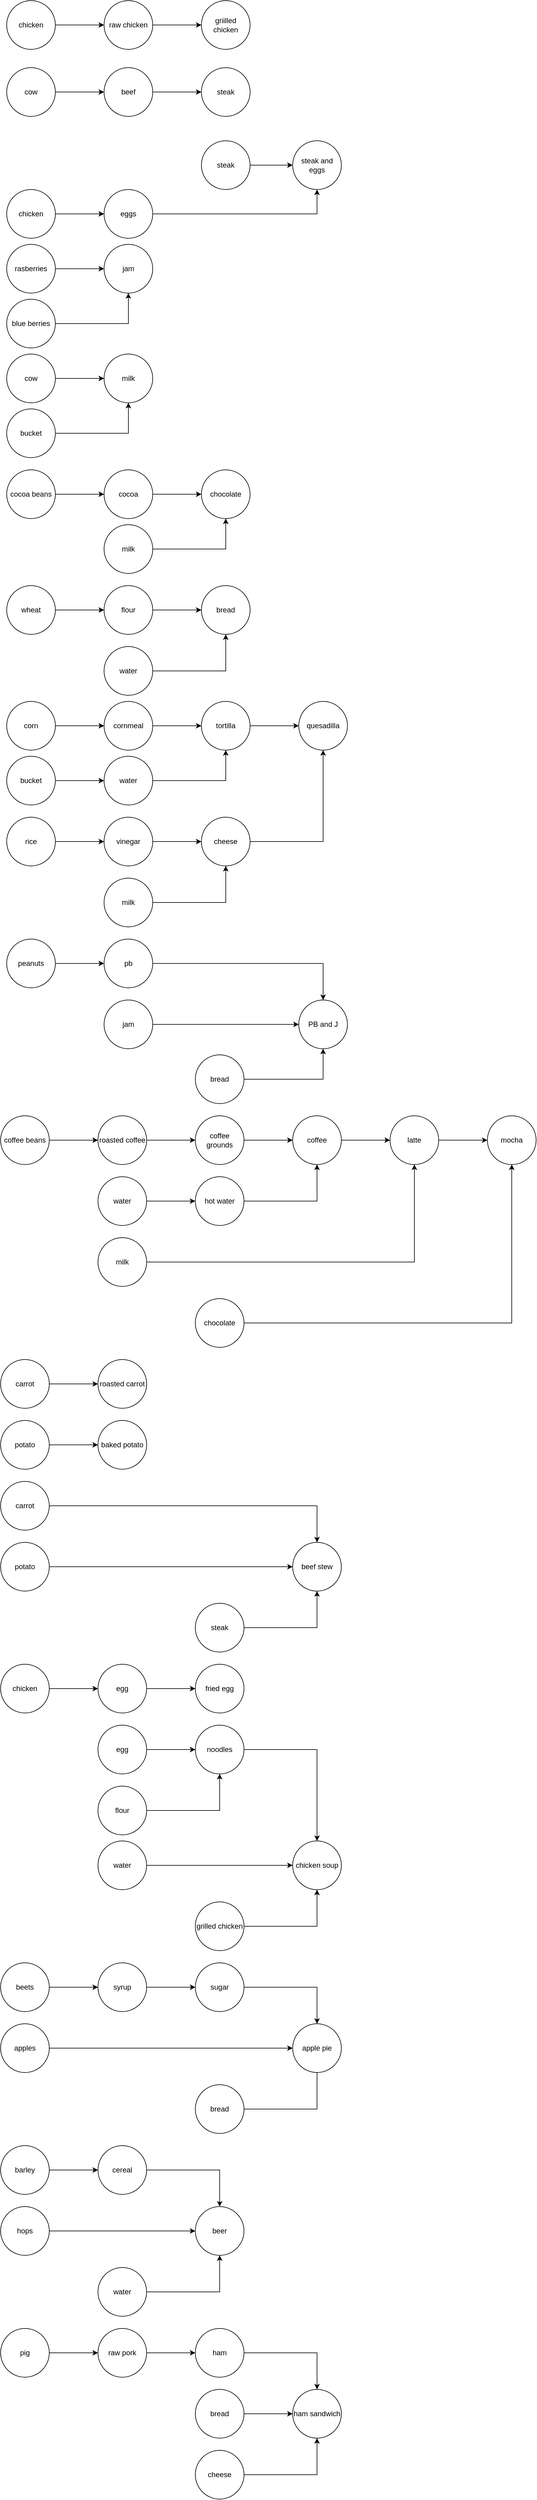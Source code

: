 <mxfile version="15.9.4" type="device"><diagram id="kgpKYQtTHZ0yAKxKKP6v" name="Page-1"><mxGraphModel dx="1422" dy="832" grid="1" gridSize="10" guides="1" tooltips="1" connect="1" arrows="1" fold="1" page="1" pageScale="1" pageWidth="900" pageHeight="1600" math="0" shadow="0"><root><mxCell id="0"/><mxCell id="1" parent="0"/><mxCell id="owweJQKk5dza1jSLII3U-108" value="" style="edgeStyle=none;rounded=0;orthogonalLoop=1;jettySize=auto;html=1;" edge="1" parent="1" source="owweJQKk5dza1jSLII3U-106" target="owweJQKk5dza1jSLII3U-107"><mxGeometry relative="1" as="geometry"/></mxCell><mxCell id="owweJQKk5dza1jSLII3U-106" value="raw chicken" style="ellipse;whiteSpace=wrap;html=1;aspect=fixed;" vertex="1" parent="1"><mxGeometry x="170" y="10" width="80" height="80" as="geometry"/></mxCell><mxCell id="owweJQKk5dza1jSLII3U-107" value="griilled chicken" style="ellipse;whiteSpace=wrap;html=1;aspect=fixed;" vertex="1" parent="1"><mxGeometry x="330" y="10" width="80" height="80" as="geometry"/></mxCell><mxCell id="owweJQKk5dza1jSLII3U-115" value="" style="edgeStyle=none;rounded=0;orthogonalLoop=1;jettySize=auto;html=1;" edge="1" parent="1" source="owweJQKk5dza1jSLII3U-111" target="owweJQKk5dza1jSLII3U-106"><mxGeometry relative="1" as="geometry"/></mxCell><mxCell id="owweJQKk5dza1jSLII3U-111" value="chicken" style="ellipse;whiteSpace=wrap;html=1;aspect=fixed;" vertex="1" parent="1"><mxGeometry x="10" y="10" width="80" height="80" as="geometry"/></mxCell><mxCell id="owweJQKk5dza1jSLII3U-116" value="" style="edgeStyle=none;rounded=0;orthogonalLoop=1;jettySize=auto;html=1;" edge="1" parent="1" source="owweJQKk5dza1jSLII3U-117" target="owweJQKk5dza1jSLII3U-118"><mxGeometry relative="1" as="geometry"/></mxCell><mxCell id="owweJQKk5dza1jSLII3U-117" value="beef" style="ellipse;whiteSpace=wrap;html=1;aspect=fixed;" vertex="1" parent="1"><mxGeometry x="170" y="120" width="80" height="80" as="geometry"/></mxCell><mxCell id="owweJQKk5dza1jSLII3U-118" value="steak" style="ellipse;whiteSpace=wrap;html=1;aspect=fixed;" vertex="1" parent="1"><mxGeometry x="330" y="120" width="80" height="80" as="geometry"/></mxCell><mxCell id="owweJQKk5dza1jSLII3U-119" value="" style="edgeStyle=none;rounded=0;orthogonalLoop=1;jettySize=auto;html=1;" edge="1" parent="1" source="owweJQKk5dza1jSLII3U-120" target="owweJQKk5dza1jSLII3U-117"><mxGeometry relative="1" as="geometry"/></mxCell><mxCell id="owweJQKk5dza1jSLII3U-120" value="cow" style="ellipse;whiteSpace=wrap;html=1;aspect=fixed;" vertex="1" parent="1"><mxGeometry x="10" y="120" width="80" height="80" as="geometry"/></mxCell><mxCell id="owweJQKk5dza1jSLII3U-124" value="" style="edgeStyle=none;rounded=0;orthogonalLoop=1;jettySize=auto;html=1;" edge="1" parent="1" source="owweJQKk5dza1jSLII3U-121" target="owweJQKk5dza1jSLII3U-123"><mxGeometry relative="1" as="geometry"/></mxCell><mxCell id="owweJQKk5dza1jSLII3U-121" value="steak" style="ellipse;whiteSpace=wrap;html=1;aspect=fixed;" vertex="1" parent="1"><mxGeometry x="330" y="240" width="80" height="80" as="geometry"/></mxCell><mxCell id="owweJQKk5dza1jSLII3U-123" value="steak and eggs" style="ellipse;whiteSpace=wrap;html=1;aspect=fixed;" vertex="1" parent="1"><mxGeometry x="480" y="240" width="80" height="80" as="geometry"/></mxCell><mxCell id="owweJQKk5dza1jSLII3U-127" value="" style="edgeStyle=none;rounded=0;orthogonalLoop=1;jettySize=auto;html=1;" edge="1" parent="1" source="owweJQKk5dza1jSLII3U-125" target="owweJQKk5dza1jSLII3U-126"><mxGeometry relative="1" as="geometry"/></mxCell><mxCell id="owweJQKk5dza1jSLII3U-125" value="chicken" style="ellipse;whiteSpace=wrap;html=1;aspect=fixed;" vertex="1" parent="1"><mxGeometry x="10" y="320" width="80" height="80" as="geometry"/></mxCell><mxCell id="owweJQKk5dza1jSLII3U-129" style="edgeStyle=none;rounded=0;orthogonalLoop=1;jettySize=auto;html=1;entryX=0.5;entryY=1;entryDx=0;entryDy=0;" edge="1" parent="1" source="owweJQKk5dza1jSLII3U-126" target="owweJQKk5dza1jSLII3U-123"><mxGeometry relative="1" as="geometry"><Array as="points"><mxPoint x="520" y="360"/></Array></mxGeometry></mxCell><mxCell id="owweJQKk5dza1jSLII3U-126" value="eggs" style="ellipse;whiteSpace=wrap;html=1;aspect=fixed;" vertex="1" parent="1"><mxGeometry x="170" y="320" width="80" height="80" as="geometry"/></mxCell><mxCell id="owweJQKk5dza1jSLII3U-135" value="" style="edgeStyle=none;rounded=0;orthogonalLoop=1;jettySize=auto;html=1;" edge="1" parent="1" source="owweJQKk5dza1jSLII3U-130" target="owweJQKk5dza1jSLII3U-134"><mxGeometry relative="1" as="geometry"/></mxCell><mxCell id="owweJQKk5dza1jSLII3U-130" value="rasberries" style="ellipse;whiteSpace=wrap;html=1;aspect=fixed;" vertex="1" parent="1"><mxGeometry x="10" y="410" width="80" height="80" as="geometry"/></mxCell><mxCell id="owweJQKk5dza1jSLII3U-136" style="edgeStyle=orthogonalEdgeStyle;rounded=0;orthogonalLoop=1;jettySize=auto;html=1;exitX=1;exitY=0.5;exitDx=0;exitDy=0;entryX=0.5;entryY=1;entryDx=0;entryDy=0;" edge="1" parent="1" source="owweJQKk5dza1jSLII3U-132" target="owweJQKk5dza1jSLII3U-134"><mxGeometry relative="1" as="geometry"/></mxCell><mxCell id="owweJQKk5dza1jSLII3U-132" value="blue berries" style="ellipse;whiteSpace=wrap;html=1;aspect=fixed;" vertex="1" parent="1"><mxGeometry x="10" y="500" width="80" height="80" as="geometry"/></mxCell><mxCell id="owweJQKk5dza1jSLII3U-134" value="jam" style="ellipse;whiteSpace=wrap;html=1;aspect=fixed;" vertex="1" parent="1"><mxGeometry x="170" y="410" width="80" height="80" as="geometry"/></mxCell><mxCell id="owweJQKk5dza1jSLII3U-140" value="" style="edgeStyle=orthogonalEdgeStyle;rounded=0;orthogonalLoop=1;jettySize=auto;html=1;" edge="1" parent="1" source="owweJQKk5dza1jSLII3U-138" target="owweJQKk5dza1jSLII3U-139"><mxGeometry relative="1" as="geometry"/></mxCell><mxCell id="owweJQKk5dza1jSLII3U-138" value="cow" style="ellipse;whiteSpace=wrap;html=1;aspect=fixed;" vertex="1" parent="1"><mxGeometry x="10" y="590" width="80" height="80" as="geometry"/></mxCell><mxCell id="owweJQKk5dza1jSLII3U-139" value="milk" style="ellipse;whiteSpace=wrap;html=1;aspect=fixed;" vertex="1" parent="1"><mxGeometry x="170" y="590" width="80" height="80" as="geometry"/></mxCell><mxCell id="owweJQKk5dza1jSLII3U-142" style="edgeStyle=orthogonalEdgeStyle;rounded=0;orthogonalLoop=1;jettySize=auto;html=1;entryX=0.5;entryY=1;entryDx=0;entryDy=0;" edge="1" parent="1" source="owweJQKk5dza1jSLII3U-141" target="owweJQKk5dza1jSLII3U-139"><mxGeometry relative="1" as="geometry"/></mxCell><mxCell id="owweJQKk5dza1jSLII3U-141" value="bucket" style="ellipse;whiteSpace=wrap;html=1;aspect=fixed;" vertex="1" parent="1"><mxGeometry x="10" y="680" width="80" height="80" as="geometry"/></mxCell><mxCell id="owweJQKk5dza1jSLII3U-147" value="" style="edgeStyle=orthogonalEdgeStyle;rounded=0;orthogonalLoop=1;jettySize=auto;html=1;" edge="1" parent="1" source="owweJQKk5dza1jSLII3U-143" target="owweJQKk5dza1jSLII3U-146"><mxGeometry relative="1" as="geometry"/></mxCell><mxCell id="owweJQKk5dza1jSLII3U-143" value="cocoa beans" style="ellipse;whiteSpace=wrap;html=1;aspect=fixed;" vertex="1" parent="1"><mxGeometry x="10" y="780" width="80" height="80" as="geometry"/></mxCell><mxCell id="owweJQKk5dza1jSLII3U-151" value="" style="edgeStyle=orthogonalEdgeStyle;rounded=0;orthogonalLoop=1;jettySize=auto;html=1;" edge="1" parent="1" source="owweJQKk5dza1jSLII3U-146" target="owweJQKk5dza1jSLII3U-150"><mxGeometry relative="1" as="geometry"/></mxCell><mxCell id="owweJQKk5dza1jSLII3U-146" value="cocoa" style="ellipse;whiteSpace=wrap;html=1;aspect=fixed;" vertex="1" parent="1"><mxGeometry x="170" y="780" width="80" height="80" as="geometry"/></mxCell><mxCell id="owweJQKk5dza1jSLII3U-152" style="edgeStyle=orthogonalEdgeStyle;rounded=0;orthogonalLoop=1;jettySize=auto;html=1;exitX=1;exitY=0.5;exitDx=0;exitDy=0;entryX=0.5;entryY=1;entryDx=0;entryDy=0;" edge="1" parent="1" source="owweJQKk5dza1jSLII3U-148" target="owweJQKk5dza1jSLII3U-150"><mxGeometry relative="1" as="geometry"/></mxCell><mxCell id="owweJQKk5dza1jSLII3U-148" value="milk" style="ellipse;whiteSpace=wrap;html=1;aspect=fixed;" vertex="1" parent="1"><mxGeometry x="170" y="870" width="80" height="80" as="geometry"/></mxCell><mxCell id="owweJQKk5dza1jSLII3U-150" value="chocolate" style="ellipse;whiteSpace=wrap;html=1;aspect=fixed;" vertex="1" parent="1"><mxGeometry x="330" y="780" width="80" height="80" as="geometry"/></mxCell><mxCell id="owweJQKk5dza1jSLII3U-156" value="" style="edgeStyle=orthogonalEdgeStyle;rounded=0;orthogonalLoop=1;jettySize=auto;html=1;" edge="1" parent="1" source="owweJQKk5dza1jSLII3U-153" target="owweJQKk5dza1jSLII3U-155"><mxGeometry relative="1" as="geometry"/></mxCell><mxCell id="owweJQKk5dza1jSLII3U-153" value="wheat" style="ellipse;whiteSpace=wrap;html=1;aspect=fixed;" vertex="1" parent="1"><mxGeometry x="10" y="970" width="80" height="80" as="geometry"/></mxCell><mxCell id="owweJQKk5dza1jSLII3U-161" value="" style="edgeStyle=orthogonalEdgeStyle;rounded=0;orthogonalLoop=1;jettySize=auto;html=1;" edge="1" parent="1" source="owweJQKk5dza1jSLII3U-155" target="owweJQKk5dza1jSLII3U-160"><mxGeometry relative="1" as="geometry"/></mxCell><mxCell id="owweJQKk5dza1jSLII3U-155" value="flour" style="ellipse;whiteSpace=wrap;html=1;aspect=fixed;" vertex="1" parent="1"><mxGeometry x="170" y="970" width="80" height="80" as="geometry"/></mxCell><mxCell id="owweJQKk5dza1jSLII3U-163" value="" style="edgeStyle=orthogonalEdgeStyle;rounded=0;orthogonalLoop=1;jettySize=auto;html=1;" edge="1" parent="1" source="owweJQKk5dza1jSLII3U-157" target="owweJQKk5dza1jSLII3U-160"><mxGeometry relative="1" as="geometry"><mxPoint x="330" y="1110" as="targetPoint"/></mxGeometry></mxCell><mxCell id="owweJQKk5dza1jSLII3U-157" value="water" style="ellipse;whiteSpace=wrap;html=1;aspect=fixed;" vertex="1" parent="1"><mxGeometry x="170" y="1070" width="80" height="80" as="geometry"/></mxCell><mxCell id="owweJQKk5dza1jSLII3U-160" value="bread" style="ellipse;whiteSpace=wrap;html=1;aspect=fixed;" vertex="1" parent="1"><mxGeometry x="330" y="970" width="80" height="80" as="geometry"/></mxCell><mxCell id="owweJQKk5dza1jSLII3U-167" value="" style="edgeStyle=orthogonalEdgeStyle;rounded=0;orthogonalLoop=1;jettySize=auto;html=1;" edge="1" parent="1" source="owweJQKk5dza1jSLII3U-164" target="owweJQKk5dza1jSLII3U-166"><mxGeometry relative="1" as="geometry"/></mxCell><mxCell id="owweJQKk5dza1jSLII3U-164" value="corn" style="ellipse;whiteSpace=wrap;html=1;aspect=fixed;" vertex="1" parent="1"><mxGeometry x="10" y="1160" width="80" height="80" as="geometry"/></mxCell><mxCell id="owweJQKk5dza1jSLII3U-170" value="" style="edgeStyle=orthogonalEdgeStyle;rounded=0;orthogonalLoop=1;jettySize=auto;html=1;" edge="1" parent="1" source="owweJQKk5dza1jSLII3U-166" target="owweJQKk5dza1jSLII3U-169"><mxGeometry relative="1" as="geometry"/></mxCell><mxCell id="owweJQKk5dza1jSLII3U-166" value="cornmeal" style="ellipse;whiteSpace=wrap;html=1;aspect=fixed;" vertex="1" parent="1"><mxGeometry x="170" y="1160" width="80" height="80" as="geometry"/></mxCell><mxCell id="owweJQKk5dza1jSLII3U-171" style="edgeStyle=orthogonalEdgeStyle;rounded=0;orthogonalLoop=1;jettySize=auto;html=1;entryX=0.5;entryY=1;entryDx=0;entryDy=0;" edge="1" parent="1" source="owweJQKk5dza1jSLII3U-168" target="owweJQKk5dza1jSLII3U-169"><mxGeometry relative="1" as="geometry"/></mxCell><mxCell id="owweJQKk5dza1jSLII3U-168" value="water" style="ellipse;whiteSpace=wrap;html=1;aspect=fixed;" vertex="1" parent="1"><mxGeometry x="170" y="1250" width="80" height="80" as="geometry"/></mxCell><mxCell id="owweJQKk5dza1jSLII3U-186" value="" style="edgeStyle=orthogonalEdgeStyle;rounded=0;orthogonalLoop=1;jettySize=auto;html=1;" edge="1" parent="1" source="owweJQKk5dza1jSLII3U-169" target="owweJQKk5dza1jSLII3U-185"><mxGeometry relative="1" as="geometry"/></mxCell><mxCell id="owweJQKk5dza1jSLII3U-169" value="tortilla" style="ellipse;whiteSpace=wrap;html=1;aspect=fixed;" vertex="1" parent="1"><mxGeometry x="330" y="1160" width="80" height="80" as="geometry"/></mxCell><mxCell id="owweJQKk5dza1jSLII3U-174" value="" style="edgeStyle=orthogonalEdgeStyle;rounded=0;orthogonalLoop=1;jettySize=auto;html=1;" edge="1" parent="1" source="owweJQKk5dza1jSLII3U-172"><mxGeometry relative="1" as="geometry"><mxPoint x="170" y="1290" as="targetPoint"/></mxGeometry></mxCell><mxCell id="owweJQKk5dza1jSLII3U-172" value="bucket" style="ellipse;whiteSpace=wrap;html=1;aspect=fixed;" vertex="1" parent="1"><mxGeometry x="10" y="1250" width="80" height="80" as="geometry"/></mxCell><mxCell id="owweJQKk5dza1jSLII3U-178" value="" style="edgeStyle=orthogonalEdgeStyle;rounded=0;orthogonalLoop=1;jettySize=auto;html=1;" edge="1" parent="1" source="owweJQKk5dza1jSLII3U-176" target="owweJQKk5dza1jSLII3U-177"><mxGeometry relative="1" as="geometry"/></mxCell><mxCell id="owweJQKk5dza1jSLII3U-176" value="rice" style="ellipse;whiteSpace=wrap;html=1;aspect=fixed;" vertex="1" parent="1"><mxGeometry x="10" y="1350" width="80" height="80" as="geometry"/></mxCell><mxCell id="owweJQKk5dza1jSLII3U-180" value="" style="edgeStyle=orthogonalEdgeStyle;rounded=0;orthogonalLoop=1;jettySize=auto;html=1;" edge="1" parent="1" source="owweJQKk5dza1jSLII3U-177" target="owweJQKk5dza1jSLII3U-179"><mxGeometry relative="1" as="geometry"/></mxCell><mxCell id="owweJQKk5dza1jSLII3U-177" value="vinegar" style="ellipse;whiteSpace=wrap;html=1;aspect=fixed;" vertex="1" parent="1"><mxGeometry x="170" y="1350" width="80" height="80" as="geometry"/></mxCell><mxCell id="owweJQKk5dza1jSLII3U-187" style="edgeStyle=orthogonalEdgeStyle;rounded=0;orthogonalLoop=1;jettySize=auto;html=1;entryX=0.5;entryY=1;entryDx=0;entryDy=0;" edge="1" parent="1" source="owweJQKk5dza1jSLII3U-179" target="owweJQKk5dza1jSLII3U-185"><mxGeometry relative="1" as="geometry"/></mxCell><mxCell id="owweJQKk5dza1jSLII3U-179" value="cheese" style="ellipse;whiteSpace=wrap;html=1;aspect=fixed;" vertex="1" parent="1"><mxGeometry x="330" y="1350" width="80" height="80" as="geometry"/></mxCell><mxCell id="owweJQKk5dza1jSLII3U-184" style="edgeStyle=orthogonalEdgeStyle;rounded=0;orthogonalLoop=1;jettySize=auto;html=1;exitX=1;exitY=0.5;exitDx=0;exitDy=0;entryX=0.5;entryY=1;entryDx=0;entryDy=0;" edge="1" parent="1" source="owweJQKk5dza1jSLII3U-181" target="owweJQKk5dza1jSLII3U-179"><mxGeometry relative="1" as="geometry"/></mxCell><mxCell id="owweJQKk5dza1jSLII3U-181" value="milk" style="ellipse;whiteSpace=wrap;html=1;aspect=fixed;" vertex="1" parent="1"><mxGeometry x="170" y="1450" width="80" height="80" as="geometry"/></mxCell><mxCell id="owweJQKk5dza1jSLII3U-185" value="quesadilla" style="ellipse;whiteSpace=wrap;html=1;aspect=fixed;" vertex="1" parent="1"><mxGeometry x="490" y="1160" width="80" height="80" as="geometry"/></mxCell><mxCell id="owweJQKk5dza1jSLII3U-190" value="" style="edgeStyle=orthogonalEdgeStyle;rounded=0;orthogonalLoop=1;jettySize=auto;html=1;" edge="1" parent="1" source="owweJQKk5dza1jSLII3U-188" target="owweJQKk5dza1jSLII3U-189"><mxGeometry relative="1" as="geometry"/></mxCell><mxCell id="owweJQKk5dza1jSLII3U-188" value="peanuts" style="ellipse;whiteSpace=wrap;html=1;aspect=fixed;" vertex="1" parent="1"><mxGeometry x="10" y="1550" width="80" height="80" as="geometry"/></mxCell><mxCell id="owweJQKk5dza1jSLII3U-194" value="" style="edgeStyle=orthogonalEdgeStyle;rounded=0;orthogonalLoop=1;jettySize=auto;html=1;" edge="1" parent="1" source="owweJQKk5dza1jSLII3U-189" target="owweJQKk5dza1jSLII3U-193"><mxGeometry relative="1" as="geometry"/></mxCell><mxCell id="owweJQKk5dza1jSLII3U-189" value="pb" style="ellipse;whiteSpace=wrap;html=1;aspect=fixed;" vertex="1" parent="1"><mxGeometry x="170" y="1550" width="80" height="80" as="geometry"/></mxCell><mxCell id="owweJQKk5dza1jSLII3U-195" style="edgeStyle=orthogonalEdgeStyle;rounded=0;orthogonalLoop=1;jettySize=auto;html=1;exitX=1;exitY=0.5;exitDx=0;exitDy=0;entryX=0;entryY=0.5;entryDx=0;entryDy=0;" edge="1" parent="1" source="owweJQKk5dza1jSLII3U-191" target="owweJQKk5dza1jSLII3U-193"><mxGeometry relative="1" as="geometry"><mxPoint x="380" y="1600" as="targetPoint"/></mxGeometry></mxCell><mxCell id="owweJQKk5dza1jSLII3U-191" value="jam" style="ellipse;whiteSpace=wrap;html=1;aspect=fixed;" vertex="1" parent="1"><mxGeometry x="170" y="1650" width="80" height="80" as="geometry"/></mxCell><mxCell id="owweJQKk5dza1jSLII3U-196" style="edgeStyle=orthogonalEdgeStyle;rounded=0;orthogonalLoop=1;jettySize=auto;html=1;entryX=0.5;entryY=1;entryDx=0;entryDy=0;" edge="1" parent="1" source="owweJQKk5dza1jSLII3U-192" target="owweJQKk5dza1jSLII3U-193"><mxGeometry relative="1" as="geometry"/></mxCell><mxCell id="owweJQKk5dza1jSLII3U-192" value="bread" style="ellipse;whiteSpace=wrap;html=1;aspect=fixed;" vertex="1" parent="1"><mxGeometry x="320" y="1740" width="80" height="80" as="geometry"/></mxCell><mxCell id="owweJQKk5dza1jSLII3U-193" value="PB and J" style="ellipse;whiteSpace=wrap;html=1;aspect=fixed;" vertex="1" parent="1"><mxGeometry x="490" y="1650" width="80" height="80" as="geometry"/></mxCell><mxCell id="owweJQKk5dza1jSLII3U-199" value="" style="edgeStyle=orthogonalEdgeStyle;rounded=0;orthogonalLoop=1;jettySize=auto;html=1;" edge="1" parent="1" source="owweJQKk5dza1jSLII3U-197" target="owweJQKk5dza1jSLII3U-198"><mxGeometry relative="1" as="geometry"/></mxCell><mxCell id="owweJQKk5dza1jSLII3U-197" value="coffee beans" style="ellipse;whiteSpace=wrap;html=1;aspect=fixed;" vertex="1" parent="1"><mxGeometry y="1840" width="80" height="80" as="geometry"/></mxCell><mxCell id="owweJQKk5dza1jSLII3U-201" value="" style="edgeStyle=orthogonalEdgeStyle;rounded=0;orthogonalLoop=1;jettySize=auto;html=1;" edge="1" parent="1" source="owweJQKk5dza1jSLII3U-198" target="owweJQKk5dza1jSLII3U-200"><mxGeometry relative="1" as="geometry"/></mxCell><mxCell id="owweJQKk5dza1jSLII3U-198" value="roasted coffee" style="ellipse;whiteSpace=wrap;html=1;aspect=fixed;" vertex="1" parent="1"><mxGeometry x="160" y="1840" width="80" height="80" as="geometry"/></mxCell><mxCell id="owweJQKk5dza1jSLII3U-206" value="" style="edgeStyle=orthogonalEdgeStyle;rounded=0;orthogonalLoop=1;jettySize=auto;html=1;" edge="1" parent="1" source="owweJQKk5dza1jSLII3U-200" target="owweJQKk5dza1jSLII3U-205"><mxGeometry relative="1" as="geometry"/></mxCell><mxCell id="owweJQKk5dza1jSLII3U-200" value="coffee grounds" style="ellipse;whiteSpace=wrap;html=1;aspect=fixed;" vertex="1" parent="1"><mxGeometry x="320" y="1840" width="80" height="80" as="geometry"/></mxCell><mxCell id="owweJQKk5dza1jSLII3U-204" value="" style="edgeStyle=orthogonalEdgeStyle;rounded=0;orthogonalLoop=1;jettySize=auto;html=1;" edge="1" parent="1" source="owweJQKk5dza1jSLII3U-202" target="owweJQKk5dza1jSLII3U-203"><mxGeometry relative="1" as="geometry"/></mxCell><mxCell id="owweJQKk5dza1jSLII3U-202" value="water" style="ellipse;whiteSpace=wrap;html=1;aspect=fixed;" vertex="1" parent="1"><mxGeometry x="160" y="1940" width="80" height="80" as="geometry"/></mxCell><mxCell id="owweJQKk5dza1jSLII3U-207" style="edgeStyle=orthogonalEdgeStyle;rounded=0;orthogonalLoop=1;jettySize=auto;html=1;entryX=0.5;entryY=1;entryDx=0;entryDy=0;" edge="1" parent="1" source="owweJQKk5dza1jSLII3U-203" target="owweJQKk5dza1jSLII3U-205"><mxGeometry relative="1" as="geometry"/></mxCell><mxCell id="owweJQKk5dza1jSLII3U-203" value="hot water" style="ellipse;whiteSpace=wrap;html=1;aspect=fixed;" vertex="1" parent="1"><mxGeometry x="320" y="1940" width="80" height="80" as="geometry"/></mxCell><mxCell id="owweJQKk5dza1jSLII3U-210" value="" style="edgeStyle=orthogonalEdgeStyle;rounded=0;orthogonalLoop=1;jettySize=auto;html=1;" edge="1" parent="1" source="owweJQKk5dza1jSLII3U-205" target="owweJQKk5dza1jSLII3U-209"><mxGeometry relative="1" as="geometry"/></mxCell><mxCell id="owweJQKk5dza1jSLII3U-205" value="coffee" style="ellipse;whiteSpace=wrap;html=1;aspect=fixed;" vertex="1" parent="1"><mxGeometry x="480" y="1840" width="80" height="80" as="geometry"/></mxCell><mxCell id="owweJQKk5dza1jSLII3U-211" style="edgeStyle=orthogonalEdgeStyle;rounded=0;orthogonalLoop=1;jettySize=auto;html=1;entryX=0.5;entryY=1;entryDx=0;entryDy=0;" edge="1" parent="1" source="owweJQKk5dza1jSLII3U-208" target="owweJQKk5dza1jSLII3U-209"><mxGeometry relative="1" as="geometry"/></mxCell><mxCell id="owweJQKk5dza1jSLII3U-208" value="milk" style="ellipse;whiteSpace=wrap;html=1;aspect=fixed;" vertex="1" parent="1"><mxGeometry x="160" y="2040" width="80" height="80" as="geometry"/></mxCell><mxCell id="owweJQKk5dza1jSLII3U-214" value="" style="edgeStyle=orthogonalEdgeStyle;rounded=0;orthogonalLoop=1;jettySize=auto;html=1;" edge="1" parent="1" source="owweJQKk5dza1jSLII3U-209" target="owweJQKk5dza1jSLII3U-213"><mxGeometry relative="1" as="geometry"/></mxCell><mxCell id="owweJQKk5dza1jSLII3U-209" value="latte" style="ellipse;whiteSpace=wrap;html=1;aspect=fixed;" vertex="1" parent="1"><mxGeometry x="640" y="1840" width="80" height="80" as="geometry"/></mxCell><mxCell id="owweJQKk5dza1jSLII3U-215" style="edgeStyle=orthogonalEdgeStyle;rounded=0;orthogonalLoop=1;jettySize=auto;html=1;entryX=0.5;entryY=1;entryDx=0;entryDy=0;" edge="1" parent="1" source="owweJQKk5dza1jSLII3U-212" target="owweJQKk5dza1jSLII3U-213"><mxGeometry relative="1" as="geometry"/></mxCell><mxCell id="owweJQKk5dza1jSLII3U-212" value="chocolate" style="ellipse;whiteSpace=wrap;html=1;aspect=fixed;" vertex="1" parent="1"><mxGeometry x="320" y="2140" width="80" height="80" as="geometry"/></mxCell><mxCell id="owweJQKk5dza1jSLII3U-213" value="mocha" style="ellipse;whiteSpace=wrap;html=1;aspect=fixed;" vertex="1" parent="1"><mxGeometry x="800" y="1840" width="80" height="80" as="geometry"/></mxCell><mxCell id="owweJQKk5dza1jSLII3U-218" value="" style="edgeStyle=orthogonalEdgeStyle;rounded=0;orthogonalLoop=1;jettySize=auto;html=1;" edge="1" parent="1" source="owweJQKk5dza1jSLII3U-216" target="owweJQKk5dza1jSLII3U-217"><mxGeometry relative="1" as="geometry"/></mxCell><mxCell id="owweJQKk5dza1jSLII3U-216" value="carrot" style="ellipse;whiteSpace=wrap;html=1;aspect=fixed;" vertex="1" parent="1"><mxGeometry y="2240" width="80" height="80" as="geometry"/></mxCell><mxCell id="owweJQKk5dza1jSLII3U-217" value="roasted carrot" style="ellipse;whiteSpace=wrap;html=1;aspect=fixed;" vertex="1" parent="1"><mxGeometry x="160" y="2240" width="80" height="80" as="geometry"/></mxCell><mxCell id="owweJQKk5dza1jSLII3U-219" value="" style="edgeStyle=orthogonalEdgeStyle;rounded=0;orthogonalLoop=1;jettySize=auto;html=1;" edge="1" parent="1" source="owweJQKk5dza1jSLII3U-220" target="owweJQKk5dza1jSLII3U-221"><mxGeometry relative="1" as="geometry"/></mxCell><mxCell id="owweJQKk5dza1jSLII3U-220" value="potato" style="ellipse;whiteSpace=wrap;html=1;aspect=fixed;" vertex="1" parent="1"><mxGeometry y="2340" width="80" height="80" as="geometry"/></mxCell><mxCell id="owweJQKk5dza1jSLII3U-221" value="baked potato" style="ellipse;whiteSpace=wrap;html=1;aspect=fixed;" vertex="1" parent="1"><mxGeometry x="160" y="2340" width="80" height="80" as="geometry"/></mxCell><mxCell id="owweJQKk5dza1jSLII3U-225" value="" style="edgeStyle=orthogonalEdgeStyle;rounded=0;orthogonalLoop=1;jettySize=auto;html=1;entryX=0.5;entryY=0;entryDx=0;entryDy=0;" edge="1" parent="1" source="owweJQKk5dza1jSLII3U-222" target="owweJQKk5dza1jSLII3U-227"><mxGeometry relative="1" as="geometry"><mxPoint x="160" y="2480" as="targetPoint"/></mxGeometry></mxCell><mxCell id="owweJQKk5dza1jSLII3U-222" value="carrot" style="ellipse;whiteSpace=wrap;html=1;aspect=fixed;" vertex="1" parent="1"><mxGeometry y="2440" width="80" height="80" as="geometry"/></mxCell><mxCell id="owweJQKk5dza1jSLII3U-228" style="edgeStyle=orthogonalEdgeStyle;rounded=0;orthogonalLoop=1;jettySize=auto;html=1;entryX=0;entryY=0.5;entryDx=0;entryDy=0;" edge="1" parent="1" source="owweJQKk5dza1jSLII3U-223" target="owweJQKk5dza1jSLII3U-227"><mxGeometry relative="1" as="geometry"/></mxCell><mxCell id="owweJQKk5dza1jSLII3U-223" value="potato" style="ellipse;whiteSpace=wrap;html=1;aspect=fixed;" vertex="1" parent="1"><mxGeometry y="2540" width="80" height="80" as="geometry"/></mxCell><mxCell id="owweJQKk5dza1jSLII3U-230" style="edgeStyle=orthogonalEdgeStyle;rounded=0;orthogonalLoop=1;jettySize=auto;html=1;entryX=0.5;entryY=1;entryDx=0;entryDy=0;" edge="1" parent="1" source="owweJQKk5dza1jSLII3U-226" target="owweJQKk5dza1jSLII3U-227"><mxGeometry relative="1" as="geometry"/></mxCell><mxCell id="owweJQKk5dza1jSLII3U-226" value="steak" style="ellipse;whiteSpace=wrap;html=1;aspect=fixed;" vertex="1" parent="1"><mxGeometry x="320" y="2640" width="80" height="80" as="geometry"/></mxCell><mxCell id="owweJQKk5dza1jSLII3U-227" value="beef stew" style="ellipse;whiteSpace=wrap;html=1;aspect=fixed;" vertex="1" parent="1"><mxGeometry x="480" y="2540" width="80" height="80" as="geometry"/></mxCell><mxCell id="owweJQKk5dza1jSLII3U-233" value="" style="edgeStyle=orthogonalEdgeStyle;rounded=0;orthogonalLoop=1;jettySize=auto;html=1;" edge="1" parent="1" source="owweJQKk5dza1jSLII3U-231" target="owweJQKk5dza1jSLII3U-232"><mxGeometry relative="1" as="geometry"/></mxCell><mxCell id="owweJQKk5dza1jSLII3U-231" value="chicken" style="ellipse;whiteSpace=wrap;html=1;aspect=fixed;" vertex="1" parent="1"><mxGeometry y="2740" width="80" height="80" as="geometry"/></mxCell><mxCell id="owweJQKk5dza1jSLII3U-235" value="" style="edgeStyle=orthogonalEdgeStyle;rounded=0;orthogonalLoop=1;jettySize=auto;html=1;" edge="1" parent="1" source="owweJQKk5dza1jSLII3U-232" target="owweJQKk5dza1jSLII3U-234"><mxGeometry relative="1" as="geometry"/></mxCell><mxCell id="owweJQKk5dza1jSLII3U-232" value="egg" style="ellipse;whiteSpace=wrap;html=1;aspect=fixed;" vertex="1" parent="1"><mxGeometry x="160" y="2740" width="80" height="80" as="geometry"/></mxCell><mxCell id="owweJQKk5dza1jSLII3U-234" value="fried egg" style="ellipse;whiteSpace=wrap;html=1;aspect=fixed;" vertex="1" parent="1"><mxGeometry x="320" y="2740" width="80" height="80" as="geometry"/></mxCell><mxCell id="owweJQKk5dza1jSLII3U-240" value="" style="edgeStyle=orthogonalEdgeStyle;rounded=0;orthogonalLoop=1;jettySize=auto;html=1;" edge="1" parent="1" source="owweJQKk5dza1jSLII3U-236" target="owweJQKk5dza1jSLII3U-239"><mxGeometry relative="1" as="geometry"/></mxCell><mxCell id="owweJQKk5dza1jSLII3U-236" value="egg" style="ellipse;whiteSpace=wrap;html=1;aspect=fixed;" vertex="1" parent="1"><mxGeometry x="160" y="2840" width="80" height="80" as="geometry"/></mxCell><mxCell id="owweJQKk5dza1jSLII3U-241" style="edgeStyle=orthogonalEdgeStyle;rounded=0;orthogonalLoop=1;jettySize=auto;html=1;entryX=0.5;entryY=1;entryDx=0;entryDy=0;" edge="1" parent="1" source="owweJQKk5dza1jSLII3U-238" target="owweJQKk5dza1jSLII3U-239"><mxGeometry relative="1" as="geometry"/></mxCell><mxCell id="owweJQKk5dza1jSLII3U-238" value="flour" style="ellipse;whiteSpace=wrap;html=1;aspect=fixed;" vertex="1" parent="1"><mxGeometry x="160" y="2940" width="80" height="80" as="geometry"/></mxCell><mxCell id="owweJQKk5dza1jSLII3U-246" style="edgeStyle=orthogonalEdgeStyle;rounded=0;orthogonalLoop=1;jettySize=auto;html=1;entryX=0.5;entryY=0;entryDx=0;entryDy=0;" edge="1" parent="1" source="owweJQKk5dza1jSLII3U-239" target="owweJQKk5dza1jSLII3U-244"><mxGeometry relative="1" as="geometry"/></mxCell><mxCell id="owweJQKk5dza1jSLII3U-239" value="noodles" style="ellipse;whiteSpace=wrap;html=1;aspect=fixed;" vertex="1" parent="1"><mxGeometry x="320" y="2840" width="80" height="80" as="geometry"/></mxCell><mxCell id="owweJQKk5dza1jSLII3U-245" value="" style="edgeStyle=orthogonalEdgeStyle;rounded=0;orthogonalLoop=1;jettySize=auto;html=1;" edge="1" parent="1" source="owweJQKk5dza1jSLII3U-242" target="owweJQKk5dza1jSLII3U-244"><mxGeometry relative="1" as="geometry"/></mxCell><mxCell id="owweJQKk5dza1jSLII3U-242" value="water" style="ellipse;whiteSpace=wrap;html=1;aspect=fixed;" vertex="1" parent="1"><mxGeometry x="160" y="3030" width="80" height="80" as="geometry"/></mxCell><mxCell id="owweJQKk5dza1jSLII3U-247" style="edgeStyle=orthogonalEdgeStyle;rounded=0;orthogonalLoop=1;jettySize=auto;html=1;entryX=0.5;entryY=1;entryDx=0;entryDy=0;" edge="1" parent="1" source="owweJQKk5dza1jSLII3U-243" target="owweJQKk5dza1jSLII3U-244"><mxGeometry relative="1" as="geometry"/></mxCell><mxCell id="owweJQKk5dza1jSLII3U-243" value="grilled chicken" style="ellipse;whiteSpace=wrap;html=1;aspect=fixed;" vertex="1" parent="1"><mxGeometry x="320" y="3130" width="80" height="80" as="geometry"/></mxCell><mxCell id="owweJQKk5dza1jSLII3U-244" value="chicken soup" style="ellipse;whiteSpace=wrap;html=1;aspect=fixed;" vertex="1" parent="1"><mxGeometry x="480" y="3030" width="80" height="80" as="geometry"/></mxCell><mxCell id="owweJQKk5dza1jSLII3U-260" style="edgeStyle=orthogonalEdgeStyle;rounded=0;orthogonalLoop=1;jettySize=auto;html=1;entryX=0;entryY=0.5;entryDx=0;entryDy=0;" edge="1" parent="1" source="owweJQKk5dza1jSLII3U-248" target="owweJQKk5dza1jSLII3U-255"><mxGeometry relative="1" as="geometry"/></mxCell><mxCell id="owweJQKk5dza1jSLII3U-248" value="apples" style="ellipse;whiteSpace=wrap;html=1;aspect=fixed;" vertex="1" parent="1"><mxGeometry y="3330" width="80" height="80" as="geometry"/></mxCell><mxCell id="owweJQKk5dza1jSLII3U-249" value="bread" style="ellipse;whiteSpace=wrap;html=1;aspect=fixed;" vertex="1" parent="1"><mxGeometry x="320" y="3430" width="80" height="80" as="geometry"/></mxCell><mxCell id="owweJQKk5dza1jSLII3U-252" value="" style="edgeStyle=orthogonalEdgeStyle;rounded=0;orthogonalLoop=1;jettySize=auto;html=1;" edge="1" parent="1" source="owweJQKk5dza1jSLII3U-250" target="owweJQKk5dza1jSLII3U-251"><mxGeometry relative="1" as="geometry"/></mxCell><mxCell id="owweJQKk5dza1jSLII3U-250" value="beets" style="ellipse;whiteSpace=wrap;html=1;aspect=fixed;" vertex="1" parent="1"><mxGeometry y="3230" width="80" height="80" as="geometry"/></mxCell><mxCell id="owweJQKk5dza1jSLII3U-254" value="" style="edgeStyle=orthogonalEdgeStyle;rounded=0;orthogonalLoop=1;jettySize=auto;html=1;" edge="1" parent="1" source="owweJQKk5dza1jSLII3U-251" target="owweJQKk5dza1jSLII3U-253"><mxGeometry relative="1" as="geometry"/></mxCell><mxCell id="owweJQKk5dza1jSLII3U-251" value="syrup" style="ellipse;whiteSpace=wrap;html=1;aspect=fixed;" vertex="1" parent="1"><mxGeometry x="160" y="3230" width="80" height="80" as="geometry"/></mxCell><mxCell id="owweJQKk5dza1jSLII3U-256" value="" style="edgeStyle=orthogonalEdgeStyle;rounded=0;orthogonalLoop=1;jettySize=auto;html=1;" edge="1" parent="1" source="owweJQKk5dza1jSLII3U-253" target="owweJQKk5dza1jSLII3U-255"><mxGeometry relative="1" as="geometry"/></mxCell><mxCell id="owweJQKk5dza1jSLII3U-253" value="sugar" style="ellipse;whiteSpace=wrap;html=1;aspect=fixed;" vertex="1" parent="1"><mxGeometry x="320" y="3230" width="80" height="80" as="geometry"/></mxCell><mxCell id="owweJQKk5dza1jSLII3U-255" value="apple pie" style="ellipse;whiteSpace=wrap;html=1;aspect=fixed;" vertex="1" parent="1"><mxGeometry x="480" y="3330" width="80" height="80" as="geometry"/></mxCell><mxCell id="owweJQKk5dza1jSLII3U-259" value="" style="edgeStyle=orthogonalEdgeStyle;rounded=0;orthogonalLoop=1;jettySize=auto;html=1;exitX=1;exitY=0.5;exitDx=0;exitDy=0;endArrow=none;" edge="1" parent="1" source="owweJQKk5dza1jSLII3U-249" target="owweJQKk5dza1jSLII3U-255"><mxGeometry relative="1" as="geometry"><mxPoint x="520" y="3310" as="targetPoint"/><mxPoint x="400" y="3470" as="sourcePoint"/></mxGeometry></mxCell><mxCell id="owweJQKk5dza1jSLII3U-263" value="" style="edgeStyle=orthogonalEdgeStyle;rounded=0;orthogonalLoop=1;jettySize=auto;html=1;" edge="1" parent="1" source="owweJQKk5dza1jSLII3U-261" target="owweJQKk5dza1jSLII3U-262"><mxGeometry relative="1" as="geometry"/></mxCell><mxCell id="owweJQKk5dza1jSLII3U-261" value="barley" style="ellipse;whiteSpace=wrap;html=1;aspect=fixed;" vertex="1" parent="1"><mxGeometry y="3530" width="80" height="80" as="geometry"/></mxCell><mxCell id="owweJQKk5dza1jSLII3U-269" style="edgeStyle=orthogonalEdgeStyle;rounded=0;orthogonalLoop=1;jettySize=auto;html=1;" edge="1" parent="1" source="owweJQKk5dza1jSLII3U-262" target="owweJQKk5dza1jSLII3U-266"><mxGeometry relative="1" as="geometry"/></mxCell><mxCell id="owweJQKk5dza1jSLII3U-262" value="cereal" style="ellipse;whiteSpace=wrap;html=1;aspect=fixed;" vertex="1" parent="1"><mxGeometry x="160" y="3530" width="80" height="80" as="geometry"/></mxCell><mxCell id="owweJQKk5dza1jSLII3U-267" value="" style="edgeStyle=orthogonalEdgeStyle;rounded=0;orthogonalLoop=1;jettySize=auto;html=1;" edge="1" parent="1" source="owweJQKk5dza1jSLII3U-264" target="owweJQKk5dza1jSLII3U-266"><mxGeometry relative="1" as="geometry"/></mxCell><mxCell id="owweJQKk5dza1jSLII3U-264" value="hops" style="ellipse;whiteSpace=wrap;html=1;aspect=fixed;" vertex="1" parent="1"><mxGeometry y="3630" width="80" height="80" as="geometry"/></mxCell><mxCell id="owweJQKk5dza1jSLII3U-266" value="beer" style="ellipse;whiteSpace=wrap;html=1;aspect=fixed;" vertex="1" parent="1"><mxGeometry x="320" y="3630" width="80" height="80" as="geometry"/></mxCell><mxCell id="owweJQKk5dza1jSLII3U-270" style="edgeStyle=orthogonalEdgeStyle;rounded=0;orthogonalLoop=1;jettySize=auto;html=1;entryX=0.5;entryY=1;entryDx=0;entryDy=0;" edge="1" parent="1" source="owweJQKk5dza1jSLII3U-268" target="owweJQKk5dza1jSLII3U-266"><mxGeometry relative="1" as="geometry"/></mxCell><mxCell id="owweJQKk5dza1jSLII3U-268" value="water" style="ellipse;whiteSpace=wrap;html=1;aspect=fixed;" vertex="1" parent="1"><mxGeometry x="160" y="3730" width="80" height="80" as="geometry"/></mxCell><mxCell id="owweJQKk5dza1jSLII3U-273" value="" style="edgeStyle=orthogonalEdgeStyle;rounded=0;orthogonalLoop=1;jettySize=auto;html=1;" edge="1" parent="1" source="owweJQKk5dza1jSLII3U-271" target="owweJQKk5dza1jSLII3U-272"><mxGeometry relative="1" as="geometry"/></mxCell><mxCell id="owweJQKk5dza1jSLII3U-271" value="pig" style="ellipse;whiteSpace=wrap;html=1;aspect=fixed;" vertex="1" parent="1"><mxGeometry y="3830" width="80" height="80" as="geometry"/></mxCell><mxCell id="owweJQKk5dza1jSLII3U-275" value="" style="edgeStyle=orthogonalEdgeStyle;rounded=0;orthogonalLoop=1;jettySize=auto;html=1;" edge="1" parent="1" source="owweJQKk5dza1jSLII3U-272" target="owweJQKk5dza1jSLII3U-274"><mxGeometry relative="1" as="geometry"/></mxCell><mxCell id="owweJQKk5dza1jSLII3U-272" value="raw pork" style="ellipse;whiteSpace=wrap;html=1;aspect=fixed;" vertex="1" parent="1"><mxGeometry x="160" y="3830" width="80" height="80" as="geometry"/></mxCell><mxCell id="owweJQKk5dza1jSLII3U-280" style="edgeStyle=orthogonalEdgeStyle;rounded=0;orthogonalLoop=1;jettySize=auto;html=1;entryX=0.5;entryY=0;entryDx=0;entryDy=0;" edge="1" parent="1" source="owweJQKk5dza1jSLII3U-274" target="owweJQKk5dza1jSLII3U-278"><mxGeometry relative="1" as="geometry"/></mxCell><mxCell id="owweJQKk5dza1jSLII3U-274" value="ham" style="ellipse;whiteSpace=wrap;html=1;aspect=fixed;" vertex="1" parent="1"><mxGeometry x="320" y="3830" width="80" height="80" as="geometry"/></mxCell><mxCell id="owweJQKk5dza1jSLII3U-279" value="" style="edgeStyle=orthogonalEdgeStyle;rounded=0;orthogonalLoop=1;jettySize=auto;html=1;" edge="1" parent="1" source="owweJQKk5dza1jSLII3U-276" target="owweJQKk5dza1jSLII3U-278"><mxGeometry relative="1" as="geometry"/></mxCell><mxCell id="owweJQKk5dza1jSLII3U-276" value="bread" style="ellipse;whiteSpace=wrap;html=1;aspect=fixed;" vertex="1" parent="1"><mxGeometry x="320" y="3930" width="80" height="80" as="geometry"/></mxCell><mxCell id="owweJQKk5dza1jSLII3U-281" style="edgeStyle=orthogonalEdgeStyle;rounded=0;orthogonalLoop=1;jettySize=auto;html=1;entryX=0.5;entryY=1;entryDx=0;entryDy=0;" edge="1" parent="1" source="owweJQKk5dza1jSLII3U-277" target="owweJQKk5dza1jSLII3U-278"><mxGeometry relative="1" as="geometry"/></mxCell><mxCell id="owweJQKk5dza1jSLII3U-277" value="cheese" style="ellipse;whiteSpace=wrap;html=1;aspect=fixed;" vertex="1" parent="1"><mxGeometry x="320" y="4030" width="80" height="80" as="geometry"/></mxCell><mxCell id="owweJQKk5dza1jSLII3U-278" value="ham sandwich" style="ellipse;whiteSpace=wrap;html=1;aspect=fixed;" vertex="1" parent="1"><mxGeometry x="480" y="3930" width="80" height="80" as="geometry"/></mxCell></root></mxGraphModel></diagram></mxfile>